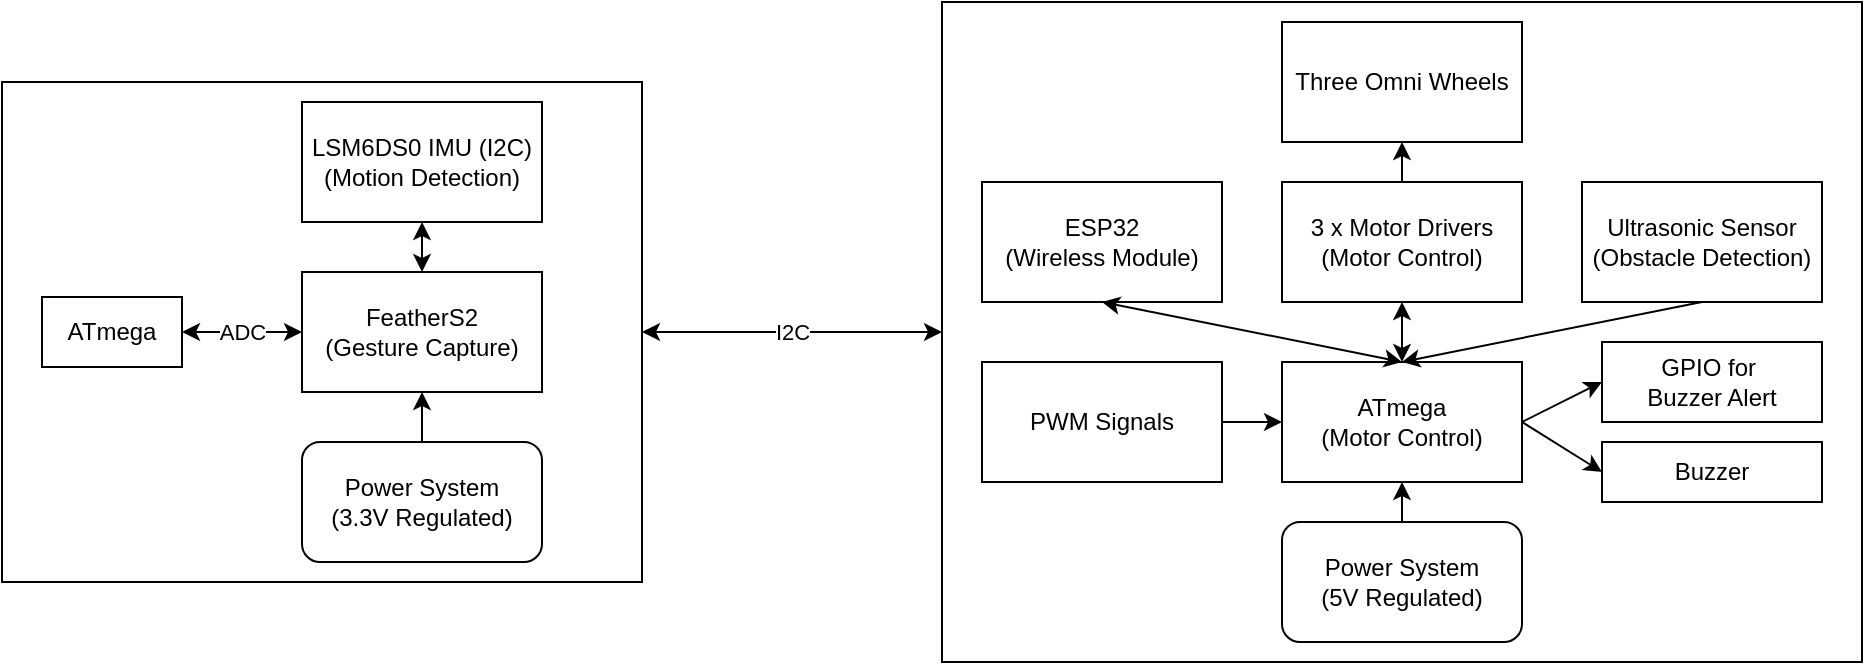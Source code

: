 <mxfile version="26.1.1">
  <diagram name="Page-1" id="FBvv6D0FgZdEssNOhiTR">
    <mxGraphModel dx="1206" dy="651" grid="1" gridSize="10" guides="1" tooltips="1" connect="1" arrows="1" fold="1" page="1" pageScale="1" pageWidth="1654" pageHeight="2336" math="0" shadow="0">
      <root>
        <mxCell id="0" />
        <mxCell id="1" parent="0" />
        <mxCell id="Hwga3ibiMN_EX1LtqwRA-32" value="" style="rounded=0;whiteSpace=wrap;html=1;" parent="1" vertex="1">
          <mxGeometry x="930" y="160" width="460" height="330" as="geometry" />
        </mxCell>
        <mxCell id="Hwga3ibiMN_EX1LtqwRA-2" value="" style="rounded=0;whiteSpace=wrap;html=1;" parent="1" vertex="1">
          <mxGeometry x="460" y="200" width="320" height="250" as="geometry" />
        </mxCell>
        <mxCell id="UtW_tzCOETzNDBHTeHjL-1" value="FeatherS2&lt;div&gt;(Gesture Capture)&lt;/div&gt;" style="rounded=0;whiteSpace=wrap;html=1;" parent="1" vertex="1">
          <mxGeometry x="610" y="295" width="120" height="60" as="geometry" />
        </mxCell>
        <mxCell id="UtW_tzCOETzNDBHTeHjL-2" value="LSM6DS0 IMU (I2C)&lt;div&gt;(Motion Detection)&lt;/div&gt;" style="rounded=0;whiteSpace=wrap;html=1;" parent="1" vertex="1">
          <mxGeometry x="610" y="210" width="120" height="60" as="geometry" />
        </mxCell>
        <mxCell id="UtW_tzCOETzNDBHTeHjL-9" value="Power System&lt;div&gt;(3.3V Regulated)&lt;/div&gt;" style="rounded=1;whiteSpace=wrap;html=1;" parent="1" vertex="1">
          <mxGeometry x="610" y="380" width="120" height="60" as="geometry" />
        </mxCell>
        <mxCell id="UtW_tzCOETzNDBHTeHjL-10" value="" style="endArrow=classic;html=1;rounded=0;exitX=0.5;exitY=0;exitDx=0;exitDy=0;entryX=0.5;entryY=1;entryDx=0;entryDy=0;" parent="1" source="UtW_tzCOETzNDBHTeHjL-9" target="UtW_tzCOETzNDBHTeHjL-1" edge="1">
          <mxGeometry width="50" height="50" relative="1" as="geometry">
            <mxPoint x="730" y="320" as="sourcePoint" />
            <mxPoint x="780" y="270" as="targetPoint" />
          </mxGeometry>
        </mxCell>
        <mxCell id="Hwga3ibiMN_EX1LtqwRA-1" value="" style="endArrow=classic;startArrow=classic;html=1;rounded=0;exitX=0.5;exitY=1;exitDx=0;exitDy=0;entryX=0.5;entryY=0;entryDx=0;entryDy=0;" parent="1" source="UtW_tzCOETzNDBHTeHjL-2" target="UtW_tzCOETzNDBHTeHjL-1" edge="1">
          <mxGeometry width="50" height="50" relative="1" as="geometry">
            <mxPoint x="610" y="360" as="sourcePoint" />
            <mxPoint x="590" y="290" as="targetPoint" />
          </mxGeometry>
        </mxCell>
        <mxCell id="Hwga3ibiMN_EX1LtqwRA-3" value="ATmega&lt;div&gt;(Motor Control)&lt;/div&gt;" style="rounded=0;whiteSpace=wrap;html=1;" parent="1" vertex="1">
          <mxGeometry x="1100" y="340" width="120" height="60" as="geometry" />
        </mxCell>
        <mxCell id="Hwga3ibiMN_EX1LtqwRA-4" value="ESP32&lt;div&gt;(Wireless Module)&lt;/div&gt;" style="rounded=0;whiteSpace=wrap;html=1;" parent="1" vertex="1">
          <mxGeometry x="950" y="250" width="120" height="60" as="geometry" />
        </mxCell>
        <mxCell id="Hwga3ibiMN_EX1LtqwRA-5" value="" style="endArrow=classic;startArrow=classic;html=1;rounded=0;exitX=0.5;exitY=1;exitDx=0;exitDy=0;entryX=0.5;entryY=0;entryDx=0;entryDy=0;" parent="1" source="Hwga3ibiMN_EX1LtqwRA-4" target="Hwga3ibiMN_EX1LtqwRA-3" edge="1">
          <mxGeometry width="50" height="50" relative="1" as="geometry">
            <mxPoint x="920" y="330" as="sourcePoint" />
            <mxPoint x="970" y="280" as="targetPoint" />
          </mxGeometry>
        </mxCell>
        <mxCell id="Hwga3ibiMN_EX1LtqwRA-6" value="3 x Motor Drivers&lt;div&gt;(Motor Control)&lt;/div&gt;" style="rounded=0;whiteSpace=wrap;html=1;" parent="1" vertex="1">
          <mxGeometry x="1100" y="250" width="120" height="60" as="geometry" />
        </mxCell>
        <mxCell id="Hwga3ibiMN_EX1LtqwRA-8" value="" style="endArrow=classic;startArrow=classic;html=1;rounded=0;entryX=0.5;entryY=1;entryDx=0;entryDy=0;exitX=0.5;exitY=0;exitDx=0;exitDy=0;" parent="1" source="Hwga3ibiMN_EX1LtqwRA-3" target="Hwga3ibiMN_EX1LtqwRA-6" edge="1">
          <mxGeometry width="50" height="50" relative="1" as="geometry">
            <mxPoint x="1030" y="440" as="sourcePoint" />
            <mxPoint x="1080" y="390" as="targetPoint" />
          </mxGeometry>
        </mxCell>
        <mxCell id="Hwga3ibiMN_EX1LtqwRA-9" value="Ultrasonic Sensor&lt;div&gt;(Obstacle Detection)&lt;/div&gt;" style="rounded=0;whiteSpace=wrap;html=1;" parent="1" vertex="1">
          <mxGeometry x="1250" y="250" width="120" height="60" as="geometry" />
        </mxCell>
        <mxCell id="Hwga3ibiMN_EX1LtqwRA-10" value="" style="endArrow=classic;html=1;rounded=0;exitX=0.5;exitY=1;exitDx=0;exitDy=0;entryX=0.5;entryY=0;entryDx=0;entryDy=0;" parent="1" source="Hwga3ibiMN_EX1LtqwRA-9" target="Hwga3ibiMN_EX1LtqwRA-3" edge="1">
          <mxGeometry width="50" height="50" relative="1" as="geometry">
            <mxPoint x="1285" y="420" as="sourcePoint" />
            <mxPoint x="1335" y="370" as="targetPoint" />
          </mxGeometry>
        </mxCell>
        <mxCell id="Hwga3ibiMN_EX1LtqwRA-13" value="Buzzer" style="rounded=0;whiteSpace=wrap;html=1;" parent="1" vertex="1">
          <mxGeometry x="1260" y="380" width="110" height="30" as="geometry" />
        </mxCell>
        <mxCell id="Hwga3ibiMN_EX1LtqwRA-14" value="" style="endArrow=classic;html=1;rounded=0;exitX=1;exitY=0.5;exitDx=0;exitDy=0;entryX=0;entryY=0.5;entryDx=0;entryDy=0;" parent="1" source="Hwga3ibiMN_EX1LtqwRA-3" target="Hwga3ibiMN_EX1LtqwRA-13" edge="1">
          <mxGeometry width="50" height="50" relative="1" as="geometry">
            <mxPoint x="1130" y="400" as="sourcePoint" />
            <mxPoint x="1180" y="350" as="targetPoint" />
          </mxGeometry>
        </mxCell>
        <mxCell id="Hwga3ibiMN_EX1LtqwRA-16" value="" style="endArrow=classic;startArrow=classic;html=1;rounded=0;exitX=1;exitY=0.5;exitDx=0;exitDy=0;entryX=0;entryY=0.5;entryDx=0;entryDy=0;" parent="1" source="Hwga3ibiMN_EX1LtqwRA-2" target="Hwga3ibiMN_EX1LtqwRA-32" edge="1">
          <mxGeometry width="50" height="50" relative="1" as="geometry">
            <mxPoint x="920" y="220" as="sourcePoint" />
            <mxPoint x="915" y="330" as="targetPoint" />
          </mxGeometry>
        </mxCell>
        <mxCell id="Hwga3ibiMN_EX1LtqwRA-17" value="I2C" style="edgeLabel;html=1;align=center;verticalAlign=middle;resizable=0;points=[];" parent="Hwga3ibiMN_EX1LtqwRA-16" vertex="1" connectable="0">
          <mxGeometry x="0.205" y="4" relative="1" as="geometry">
            <mxPoint x="-16" y="4" as="offset" />
          </mxGeometry>
        </mxCell>
        <mxCell id="Hwga3ibiMN_EX1LtqwRA-18" value="PWM Signals" style="rounded=0;whiteSpace=wrap;html=1;" parent="1" vertex="1">
          <mxGeometry x="950" y="340" width="120" height="60" as="geometry" />
        </mxCell>
        <mxCell id="Hwga3ibiMN_EX1LtqwRA-20" value="" style="endArrow=classic;html=1;rounded=0;exitX=1;exitY=0.5;exitDx=0;exitDy=0;entryX=0;entryY=0.5;entryDx=0;entryDy=0;" parent="1" source="Hwga3ibiMN_EX1LtqwRA-18" target="Hwga3ibiMN_EX1LtqwRA-3" edge="1">
          <mxGeometry width="50" height="50" relative="1" as="geometry">
            <mxPoint x="1070" y="600" as="sourcePoint" />
            <mxPoint x="1120" y="550" as="targetPoint" />
          </mxGeometry>
        </mxCell>
        <mxCell id="Hwga3ibiMN_EX1LtqwRA-24" value="Three Omni Wheels" style="rounded=0;whiteSpace=wrap;html=1;" parent="1" vertex="1">
          <mxGeometry x="1100" y="170" width="120" height="60" as="geometry" />
        </mxCell>
        <mxCell id="Hwga3ibiMN_EX1LtqwRA-25" value="" style="endArrow=classic;html=1;rounded=0;exitX=0.5;exitY=0;exitDx=0;exitDy=0;entryX=0.5;entryY=1;entryDx=0;entryDy=0;" parent="1" source="Hwga3ibiMN_EX1LtqwRA-6" target="Hwga3ibiMN_EX1LtqwRA-24" edge="1">
          <mxGeometry width="50" height="50" relative="1" as="geometry">
            <mxPoint x="990" y="170" as="sourcePoint" />
            <mxPoint x="1040" y="120" as="targetPoint" />
          </mxGeometry>
        </mxCell>
        <mxCell id="Hwga3ibiMN_EX1LtqwRA-26" value="Power System&lt;div&gt;(5V Regulated)&lt;/div&gt;" style="rounded=1;whiteSpace=wrap;html=1;" parent="1" vertex="1">
          <mxGeometry x="1100" y="420" width="120" height="60" as="geometry" />
        </mxCell>
        <mxCell id="Hwga3ibiMN_EX1LtqwRA-27" value="" style="endArrow=classic;html=1;rounded=0;exitX=0.5;exitY=0;exitDx=0;exitDy=0;entryX=0.5;entryY=1;entryDx=0;entryDy=0;" parent="1" source="Hwga3ibiMN_EX1LtqwRA-26" target="Hwga3ibiMN_EX1LtqwRA-3" edge="1">
          <mxGeometry width="50" height="50" relative="1" as="geometry">
            <mxPoint x="870" y="360" as="sourcePoint" />
            <mxPoint x="920" y="310" as="targetPoint" />
          </mxGeometry>
        </mxCell>
        <mxCell id="Hwga3ibiMN_EX1LtqwRA-28" value="GPIO for&amp;nbsp;&lt;div&gt;Buzzer Alert&lt;/div&gt;" style="rounded=0;whiteSpace=wrap;html=1;" parent="1" vertex="1">
          <mxGeometry x="1260" y="330" width="110" height="40" as="geometry" />
        </mxCell>
        <mxCell id="Hwga3ibiMN_EX1LtqwRA-29" value="" style="endArrow=classic;html=1;rounded=0;exitX=1;exitY=0.5;exitDx=0;exitDy=0;entryX=0;entryY=0.5;entryDx=0;entryDy=0;" parent="1" source="Hwga3ibiMN_EX1LtqwRA-3" target="Hwga3ibiMN_EX1LtqwRA-28" edge="1">
          <mxGeometry width="50" height="50" relative="1" as="geometry">
            <mxPoint x="1230" y="390" as="sourcePoint" />
            <mxPoint x="1280" y="340" as="targetPoint" />
          </mxGeometry>
        </mxCell>
        <mxCell id="w11s8igcV5odzB4H1UxP-1" value="ATmega" style="rounded=0;whiteSpace=wrap;html=1;" vertex="1" parent="1">
          <mxGeometry x="480" y="307.5" width="70" height="35" as="geometry" />
        </mxCell>
        <mxCell id="w11s8igcV5odzB4H1UxP-7" value="" style="endArrow=classic;startArrow=classic;html=1;rounded=0;entryX=0;entryY=0.5;entryDx=0;entryDy=0;exitX=1;exitY=0.5;exitDx=0;exitDy=0;" edge="1" parent="1" source="w11s8igcV5odzB4H1UxP-1" target="UtW_tzCOETzNDBHTeHjL-1">
          <mxGeometry width="50" height="50" relative="1" as="geometry">
            <mxPoint x="490" y="600" as="sourcePoint" />
            <mxPoint x="540" y="550" as="targetPoint" />
          </mxGeometry>
        </mxCell>
        <mxCell id="w11s8igcV5odzB4H1UxP-8" value="ADC" style="edgeLabel;html=1;align=center;verticalAlign=middle;resizable=0;points=[];" vertex="1" connectable="0" parent="w11s8igcV5odzB4H1UxP-7">
          <mxGeometry x="-0.229" relative="1" as="geometry">
            <mxPoint x="7" as="offset" />
          </mxGeometry>
        </mxCell>
      </root>
    </mxGraphModel>
  </diagram>
</mxfile>
